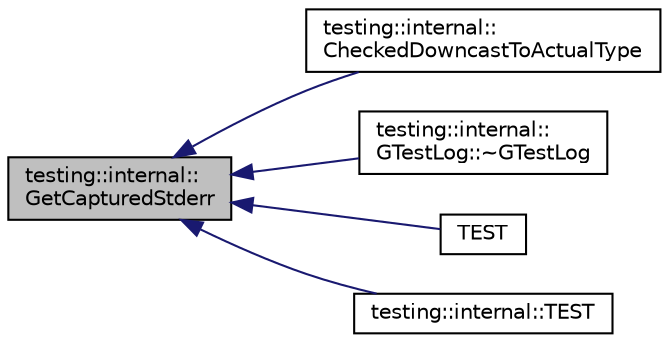 digraph "testing::internal::GetCapturedStderr"
{
  edge [fontname="Helvetica",fontsize="10",labelfontname="Helvetica",labelfontsize="10"];
  node [fontname="Helvetica",fontsize="10",shape=record];
  rankdir="LR";
  Node907 [label="testing::internal::\lGetCapturedStderr",height=0.2,width=0.4,color="black", fillcolor="grey75", style="filled", fontcolor="black"];
  Node907 -> Node908 [dir="back",color="midnightblue",fontsize="10",style="solid",fontname="Helvetica"];
  Node908 [label="testing::internal::\lCheckedDowncastToActualType",height=0.2,width=0.4,color="black", fillcolor="white", style="filled",URL="$d0/da7/namespacetesting_1_1internal.html#abfe9bfb020d38aa4e0e12c001911b22b"];
  Node907 -> Node909 [dir="back",color="midnightblue",fontsize="10",style="solid",fontname="Helvetica"];
  Node909 [label="testing::internal::\lGTestLog::~GTestLog",height=0.2,width=0.4,color="black", fillcolor="white", style="filled",URL="$dd/d9e/classtesting_1_1internal_1_1_g_test_log.html#a978a099703bbaa0f380216e8d7ee03d3"];
  Node907 -> Node910 [dir="back",color="midnightblue",fontsize="10",style="solid",fontname="Helvetica"];
  Node910 [label="TEST",height=0.2,width=0.4,color="black", fillcolor="white", style="filled",URL="$d8/d88/gtest-death-test__test_8cc.html#a8a47cdbd11c2456db464fe098d134aa0"];
  Node907 -> Node911 [dir="back",color="midnightblue",fontsize="10",style="solid",fontname="Helvetica"];
  Node911 [label="testing::internal::TEST",height=0.2,width=0.4,color="black", fillcolor="white", style="filled",URL="$d0/da7/namespacetesting_1_1internal.html#abbc9510a4f690912c32835213d95198f"];
}

